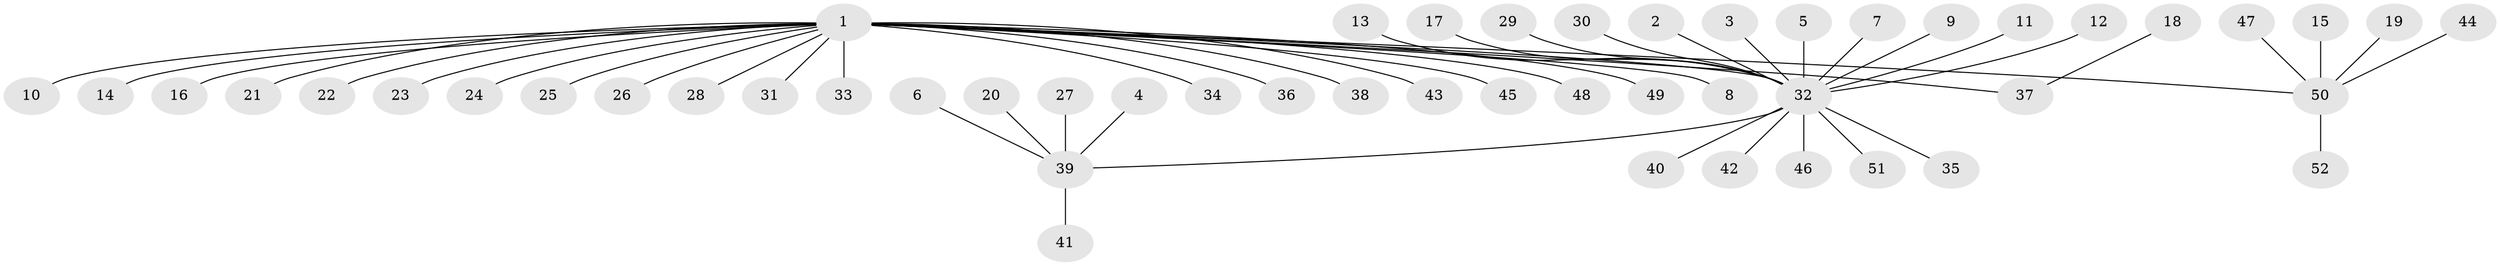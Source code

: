 // original degree distribution, {11: 0.00980392156862745, 16: 0.00980392156862745, 21: 0.00980392156862745, 1: 0.696078431372549, 9: 0.00980392156862745, 2: 0.16666666666666666, 4: 0.029411764705882353, 8: 0.00980392156862745, 3: 0.049019607843137254, 5: 0.00980392156862745}
// Generated by graph-tools (version 1.1) at 2025/26/03/09/25 03:26:02]
// undirected, 52 vertices, 51 edges
graph export_dot {
graph [start="1"]
  node [color=gray90,style=filled];
  1;
  2;
  3;
  4;
  5;
  6;
  7;
  8;
  9;
  10;
  11;
  12;
  13;
  14;
  15;
  16;
  17;
  18;
  19;
  20;
  21;
  22;
  23;
  24;
  25;
  26;
  27;
  28;
  29;
  30;
  31;
  32;
  33;
  34;
  35;
  36;
  37;
  38;
  39;
  40;
  41;
  42;
  43;
  44;
  45;
  46;
  47;
  48;
  49;
  50;
  51;
  52;
  1 -- 8 [weight=1.0];
  1 -- 10 [weight=1.0];
  1 -- 14 [weight=1.0];
  1 -- 16 [weight=1.0];
  1 -- 21 [weight=1.0];
  1 -- 22 [weight=1.0];
  1 -- 23 [weight=1.0];
  1 -- 24 [weight=1.0];
  1 -- 25 [weight=1.0];
  1 -- 26 [weight=1.0];
  1 -- 28 [weight=1.0];
  1 -- 31 [weight=1.0];
  1 -- 32 [weight=1.0];
  1 -- 33 [weight=1.0];
  1 -- 34 [weight=1.0];
  1 -- 36 [weight=1.0];
  1 -- 37 [weight=1.0];
  1 -- 38 [weight=1.0];
  1 -- 43 [weight=1.0];
  1 -- 45 [weight=1.0];
  1 -- 48 [weight=1.0];
  1 -- 49 [weight=1.0];
  1 -- 50 [weight=1.0];
  2 -- 32 [weight=1.0];
  3 -- 32 [weight=1.0];
  4 -- 39 [weight=1.0];
  5 -- 32 [weight=1.0];
  6 -- 39 [weight=1.0];
  7 -- 32 [weight=1.0];
  9 -- 32 [weight=1.0];
  11 -- 32 [weight=1.0];
  12 -- 32 [weight=1.0];
  13 -- 32 [weight=1.0];
  15 -- 50 [weight=1.0];
  17 -- 32 [weight=1.0];
  18 -- 37 [weight=1.0];
  19 -- 50 [weight=1.0];
  20 -- 39 [weight=1.0];
  27 -- 39 [weight=1.0];
  29 -- 32 [weight=1.0];
  30 -- 32 [weight=1.0];
  32 -- 35 [weight=1.0];
  32 -- 39 [weight=1.0];
  32 -- 40 [weight=1.0];
  32 -- 42 [weight=1.0];
  32 -- 46 [weight=1.0];
  32 -- 51 [weight=1.0];
  39 -- 41 [weight=1.0];
  44 -- 50 [weight=1.0];
  47 -- 50 [weight=1.0];
  50 -- 52 [weight=1.0];
}
